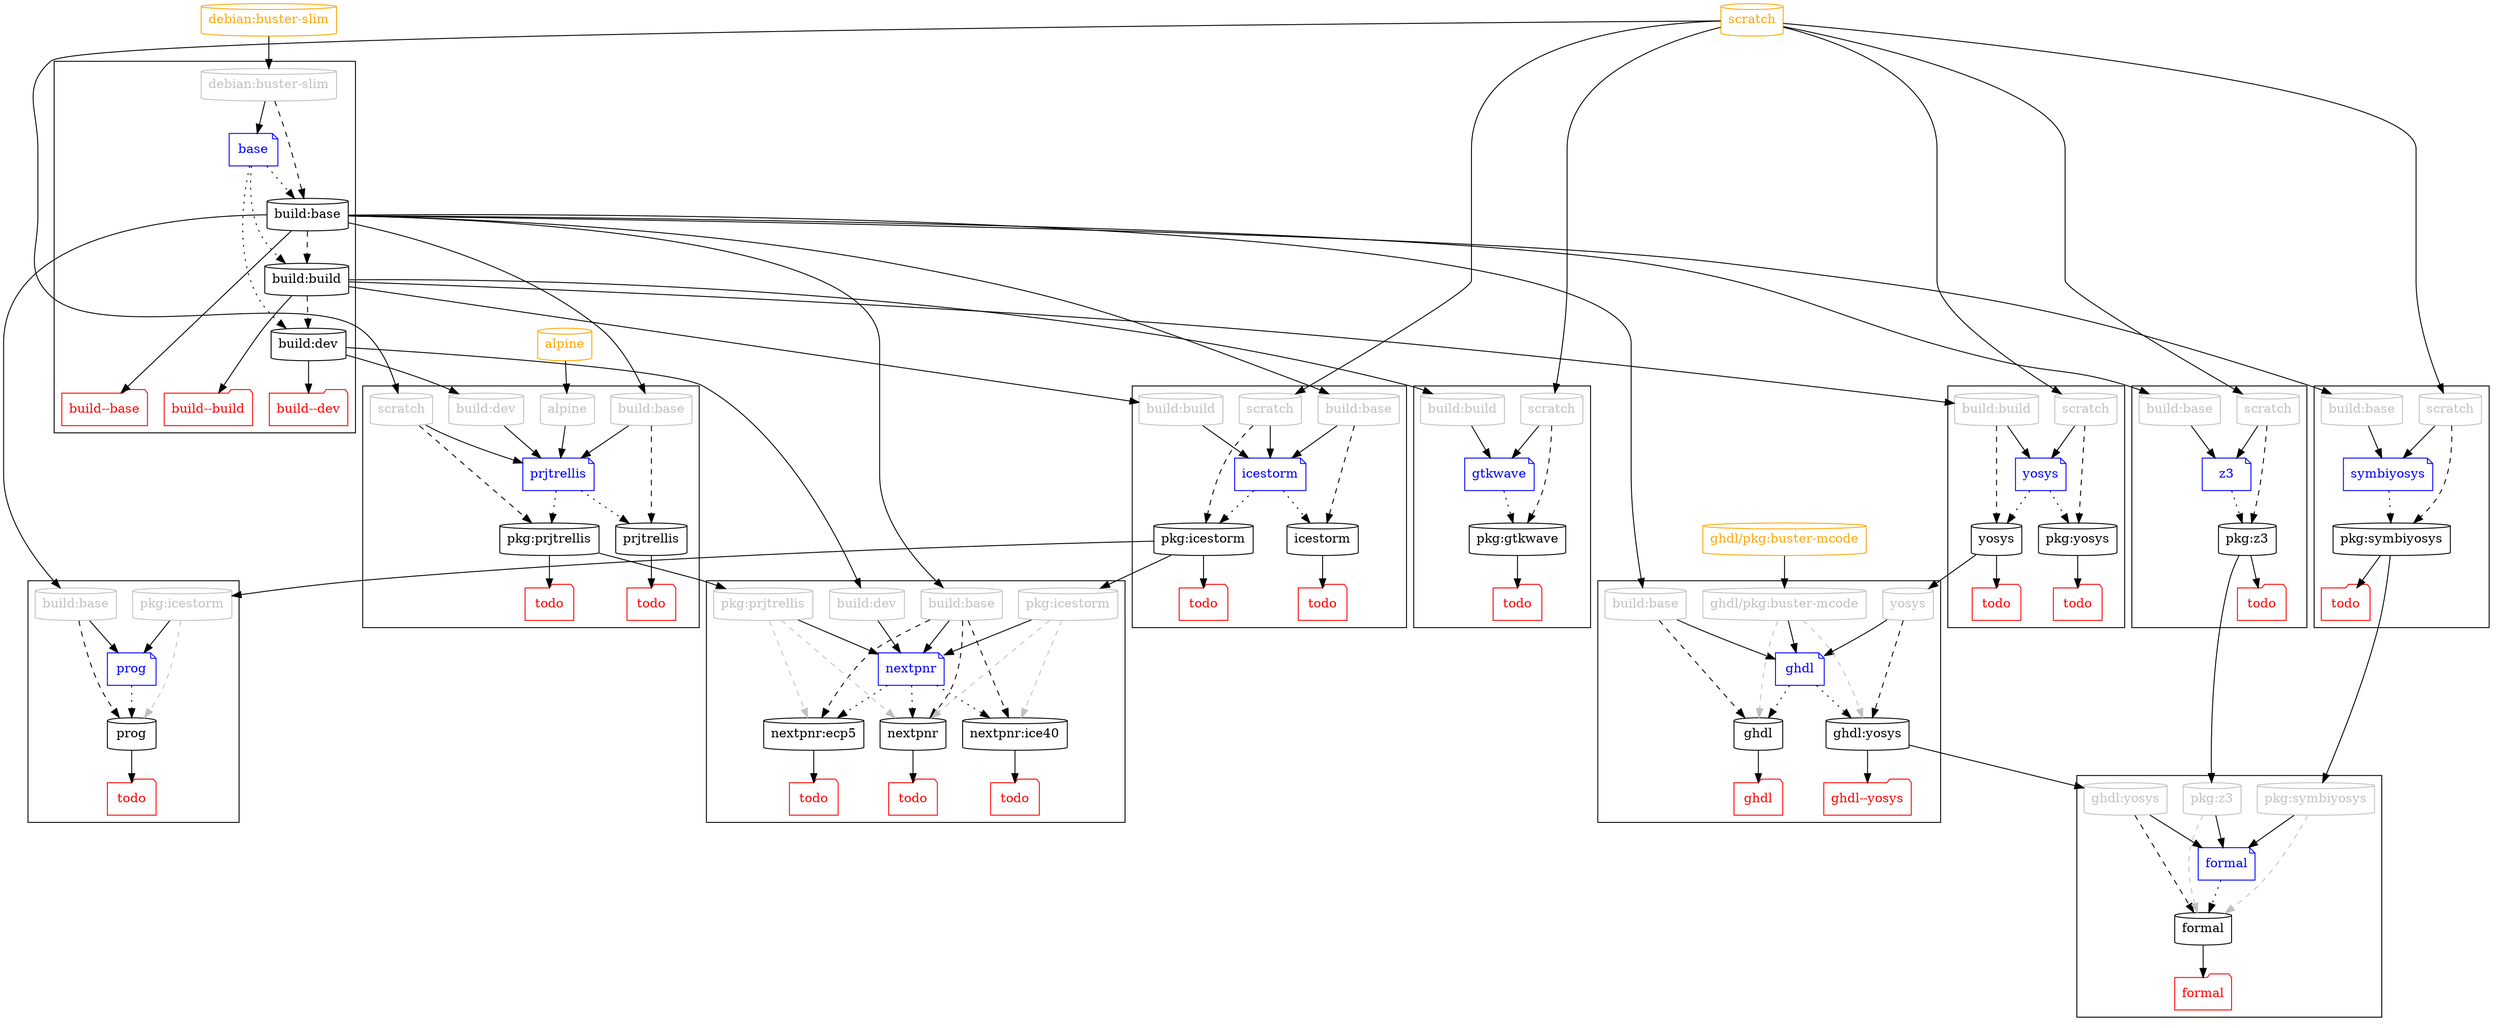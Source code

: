 digraph G {

  #splines=polyline; #curved
  newrank=true;

  # Dockerfiles

  { node [shape=note, color=blue, fontcolor=blue]
    d_base       [label=base       ];
    d_formal     [label=formal     ];
    d_ghdl       [label=ghdl       ];
    d_gtkwave    [label=gtkwave    ];
    d_icestorm   [label=icestorm   ];
    d_nextpnr    [label=nextpnr    ];
    d_prjtrellis [label=prjtrellis ];
    d_prog       [label=prog       ];
    d_symbiyosys [label=symbiyosys ];
    d_yosys      [label=yosys      ];
    d_z3         [label=z3         ];
  }

  # Images

  { node [shape=cylinder]
    "build:base"
    "build:build"
    "build:dev"
    "formal"
    "ghdl"
    "ghdl:yosys"
    "pkg:gtkwave"
    "pkg:icestorm"
    "icestorm"
    "nextpnr:ice40"
    "nextpnr:ecp5"
    "nextpnr"
    "pkg:prjtrellis"
    "prjtrellis"
    "prog"
    "pkg:symbiyosys"
    "pkg:yosys"
    "yosys"
    "pkg:z3"
  }

  # External images

  { node [shape=cylinder, color=orange, fontcolor=orange]
    { rank=same
      "debian:buster-slim";
      "scratch"           ;
    }

    "alpine";
    "ghdl/pkg:buster-mcode";
  }

  # Workflows

  subgraph cluster_base {
    { rank=same
      node [shape=cylinder, color=grey, fontcolor=grey]
      "p_base_debian" [label="debian:buster-slim"]
    }

    d_base -> {
      "build:base",
      "build:build",
      "build:dev"
    } [style=dotted];

    { rank=same
      node [shape=folder, color=red, fontcolor=red];
      "t_build:base" [label="build--base"];
      "t_build:build" [label="build--build"];
      "t_build:dev" [label="build--dev"];
    }

    "build:base" -> "t_build:base";
    "build:build" -> "t_build:build";
    "build:dev" -> "t_build:dev";
  }

  subgraph cluster_formal {
    { rank=same
      node [shape=cylinder, color=grey, fontcolor=grey]
      "p_formal_ghdl" [label="ghdl:yosys"]
      "p_formal_symbiyosys" [label="pkg:symbiyosys"]
      "p_formal_z3" [label="pkg:z3"]
    }

    d_formal ->
    "formal" [style=dotted];

    "t_formal" [shape=folder, color=red, fontcolor=red, label="formal"];

    "formal" -> "t_formal";
  }

  subgraph cluster_ghdl {
    { rank=same
      node [shape=cylinder, color=grey, fontcolor=grey]
      "p_ghdl_build:base" [label="build:base"]
      "p_ghdl_yosys" [label="yosys"]
      "p_ghdl_buster" [label="ghdl/pkg:buster-mcode"]
    }

    d_ghdl -> { rank=same
      "ghdl",
      "ghdl:yosys"
    } [style=dotted];

    { rank=same
      node [shape=folder, color=red, fontcolor=red];
      "t_ghdl" [label="ghdl"];
      "t_ghdl:yosys" [label="ghdl--yosys"];
    }

    "ghdl" -> "t_ghdl";
    "ghdl:yosys" -> "t_ghdl:yosys";
  }

  subgraph cluster_gtkwave {
    { rank=same
      node [shape=cylinder, color=grey, fontcolor=grey]
      "p_gtkwave_build:build" [label="build:build"]
      "p_gtkwave_scratch" [label="scratch"]
    }

    d_gtkwave ->
    "pkg:gtkwave" [style=dotted];

    "t_pkg:gtkwave" [shape=folder, color=red, fontcolor=red, label="todo"];

    "pkg:gtkwave" -> "t_pkg:gtkwave";
  }

  subgraph cluster_icestorm {
    { rank=same
      node [shape=cylinder, color=grey, fontcolor=grey]
      "p_icestorm_scratch" [label="scratch"]
      "p_icestorm_build:base" [label="build:base"]
      "p_icestorm_build:build" [label="build:build"]
    }

    d_icestorm -> { rank=same
      "pkg:icestorm",
      "icestorm"
    } [style=dotted];

    { rank=same
      node [shape=folder, color=red, fontcolor=red];
      "t_icestorm" [label="todo"];
      "t_pkg:icestorm" [label="todo"];
    }

    "icestorm" -> "t_icestorm";
    "pkg:icestorm" -> "t_pkg:icestorm";
  }

  subgraph cluster_nextpnr {
    { rank=same
      node [shape=cylinder, color=grey, fontcolor=grey]
      "p_nextpnr_build:base" [label="build:base"]
      "p_nextpnr_build:dev" [label="build:dev"]
      "p_nextpnr_icestorm" [label="pkg:icestorm"]
      "p_nextpnr_prjtrellis" [label="pkg:prjtrellis"]
    }

    d_nextpnr -> { rank=same
      "nextpnr:ice40",
      "nextpnr:ecp5",
      "nextpnr"
    } [style=dotted];

    { rank=same
      node [shape=folder, color=red, fontcolor=red];
      "t_nextpnr" [label="todo"];
      "t_nextpnr:ice40" [label="todo"];
      "t_nextpnr:ecp5" [label="todo"];
    }

    "nextpnr" -> "t_nextpnr";
    "nextpnr:ice40" -> "t_nextpnr:ice40";
    "nextpnr:ecp5" -> "t_nextpnr:ecp5";
  }

  subgraph cluster_prjtrellis {
    { rank=same
      node [shape=cylinder, color=grey, fontcolor=grey]
      "p_prjtrellis_alpine" [label="alpine"]
      "p_prjtrellis_scratch" [label="scratch"]
      "p_prjtrellis_build:base" [label="build:base"]
      "p_prjtrellis_build:dev" [label="build:dev"]
    }

    d_prjtrellis -> { rank=same
      "pkg:prjtrellis",
      "prjtrellis"
    } [style=dotted];

    { rank=same
      node [shape=folder, color=red, fontcolor=red];
      "t_prjtrellis" [label="todo"];
      "t_pkg:prjtrellis" [label="todo"];
    }

    "prjtrellis" -> "t_prjtrellis";
    "pkg:prjtrellis" -> "t_pkg:prjtrellis";
  }

  subgraph cluster_prog {
    { rank=same
      node [shape=cylinder, color=grey, fontcolor=grey]
      "p_prog_icestorm" [label="pkg:icestorm"]
      "p_prog_build:base" [label="build:base"]
    }

    d_prog ->
    "prog" [style=dotted];

    "t_prog" [shape=folder, color=red, fontcolor=red, label="todo"];

    "prog" -> "t_prog";
  }

  subgraph cluster_symbiyosys {
    { rank=same
      node [shape=cylinder, color=grey, fontcolor=grey]
      "p_symbiyosys_scratch" [label="scratch"]
      "p_symbiyosys_build:base" [label="build:base"]
    }

    d_symbiyosys ->
    "pkg:symbiyosys" [style=dotted];

    "t_pkg:symbiyosys" [shape=folder, color=red, fontcolor=red, label="todo"];

    "pkg:symbiyosys" -> "t_pkg:symbiyosys";
  }

  subgraph cluster_yosys {
    { rank=same
      node [shape=cylinder, color=grey, fontcolor=grey]
      "p_yosys_build:build" [label="build:build"]
      "p_yosys_scratch" [label="scratch"]
    }

    d_yosys -> { rank=same
      "pkg:yosys",
      "yosys"
    } [style=dotted];

    { rank=same
      node [shape=folder, color=red, fontcolor=red];
      "t_yosys" [label="todo"];
      "t_pkg:yosys" [label="todo"];
    }

    "yosys" -> "t_yosys";
    "pkg:yosys" -> "t_pkg:yosys";
  }

  subgraph cluster_z3 {
    { rank=same
      node [shape=cylinder, color=grey, fontcolor=grey]
      "p_z3_scratch" [label="scratch"]
      "p_z3_build:base" [label="build:base"]
    }

    d_z3 ->
    "pkg:z3" [style=dotted];

    "t_pkg:z3" [shape=folder, color=red, fontcolor=red, label="todo"];

    "pkg:z3" -> "t_pkg:z3";
  }

  { rank=same
    d_gtkwave
    d_icestorm
    d_prjtrellis
    d_symbiyosys
    d_yosys
    d_z3
  }

  { rank=same
    d_ghdl
    d_nextpnr
    d_prog
  }

  # Dockerfile dependencies

  "debian:buster-slim" -> "p_base_debian" -> d_base;

  "ghdl:yosys" -> "p_formal_ghdl" -> d_formal;
  "pkg:symbiyosys" -> "p_formal_symbiyosys" -> d_formal;
  "pkg:z3" -> "p_formal_z3" -> d_formal;

  "ghdl/pkg:buster-mcode" -> "p_ghdl_buster" -> d_ghdl;

  "build:base" -> "p_ghdl_build:base" -> d_ghdl;
  "yosys" -> "p_ghdl_yosys" -> d_ghdl;

  "build:build" -> "p_gtkwave_build:build" -> d_gtkwave;
  "scratch" -> "p_gtkwave_scratch" -> d_gtkwave;

  "build:build" -> "p_icestorm_build:build" ->  d_icestorm;
  "build:base" -> "p_icestorm_build:base" -> d_icestorm;
  "scratch" -> "p_icestorm_scratch" -> d_icestorm;

  "build:dev" -> "p_nextpnr_build:dev" -> d_nextpnr;
  "build:base" -> "p_nextpnr_build:base" -> d_nextpnr;
  "pkg:icestorm" -> "p_nextpnr_icestorm" -> d_nextpnr;
  "pkg:prjtrellis" -> "p_nextpnr_prjtrellis" -> d_nextpnr;

  "build:dev" -> "p_prjtrellis_build:dev" -> d_prjtrellis;
  "alpine" -> "p_prjtrellis_alpine" -> d_prjtrellis;

  "build:base" -> "p_prjtrellis_build:base" -> d_prjtrellis;
  "scratch" -> "p_prjtrellis_scratch" -> d_prjtrellis;

  "build:base" -> "p_prog_build:base" -> d_prog;
  "pkg:icestorm" -> "p_prog_icestorm" -> d_prog;

  "build:base" -> "p_symbiyosys_build:base" -> d_symbiyosys;
  "scratch" -> "p_symbiyosys_scratch" -> d_symbiyosys;

  "build:build" -> "p_yosys_build:build" -> d_yosys;
  "scratch" -> "p_yosys_scratch" -> d_yosys;

  "build:base" -> "p_z3_build:base" -> d_z3;
  "scratch" -> "p_z3_scratch" -> d_z3;

  # Image dependencies

  { edge [style=dashed]
    "p_base_debian" -> "build:base" -> "build:build" -> "build:dev";

    "p_prog_build:base" -> "prog";

    "p_ghdl_build:base" -> "ghdl";

    "p_nextpnr_build:base" -> {
      "nextpnr",
      "nextpnr:ice40",
      "nextpnr:ecp5"
    };

    "p_formal_ghdl" -> "formal";

    "p_gtkwave_scratch" -> "pkg:gtkwave";

    "p_icestorm_build:base" -> "icestorm";
    "p_icestorm_scratch" -> "pkg:icestorm";

    "p_prjtrellis_scratch" -> "pkg:prjtrellis";
    "p_prjtrellis_build:base" -> "prjtrellis";

    "p_symbiyosys_scratch" -> "pkg:symbiyosys";

    "p_yosys_scratch" -> "pkg:yosys";
    "p_yosys_build:build" -> "yosys";

    "p_ghdl_yosys" -> "ghdl:yosys";

    "p_z3_scratch" -> "pkg:z3";
  }

  { edge [style=dashed, color=grey]
    {
      "p_formal_symbiyosys",
      "p_formal_z3"
     } -> "formal";

    "p_ghdl_buster" -> {
      "ghdl",
      "ghdl:yosys"
    };

    "p_prog_icestorm" -> "prog";

    "p_nextpnr_icestorm" -> {
      "nextpnr",
      "nextpnr:ice40"
    };

    "p_nextpnr_prjtrellis" -> {
      "nextpnr",
      "nextpnr:ecp5"
     };
  }

}
